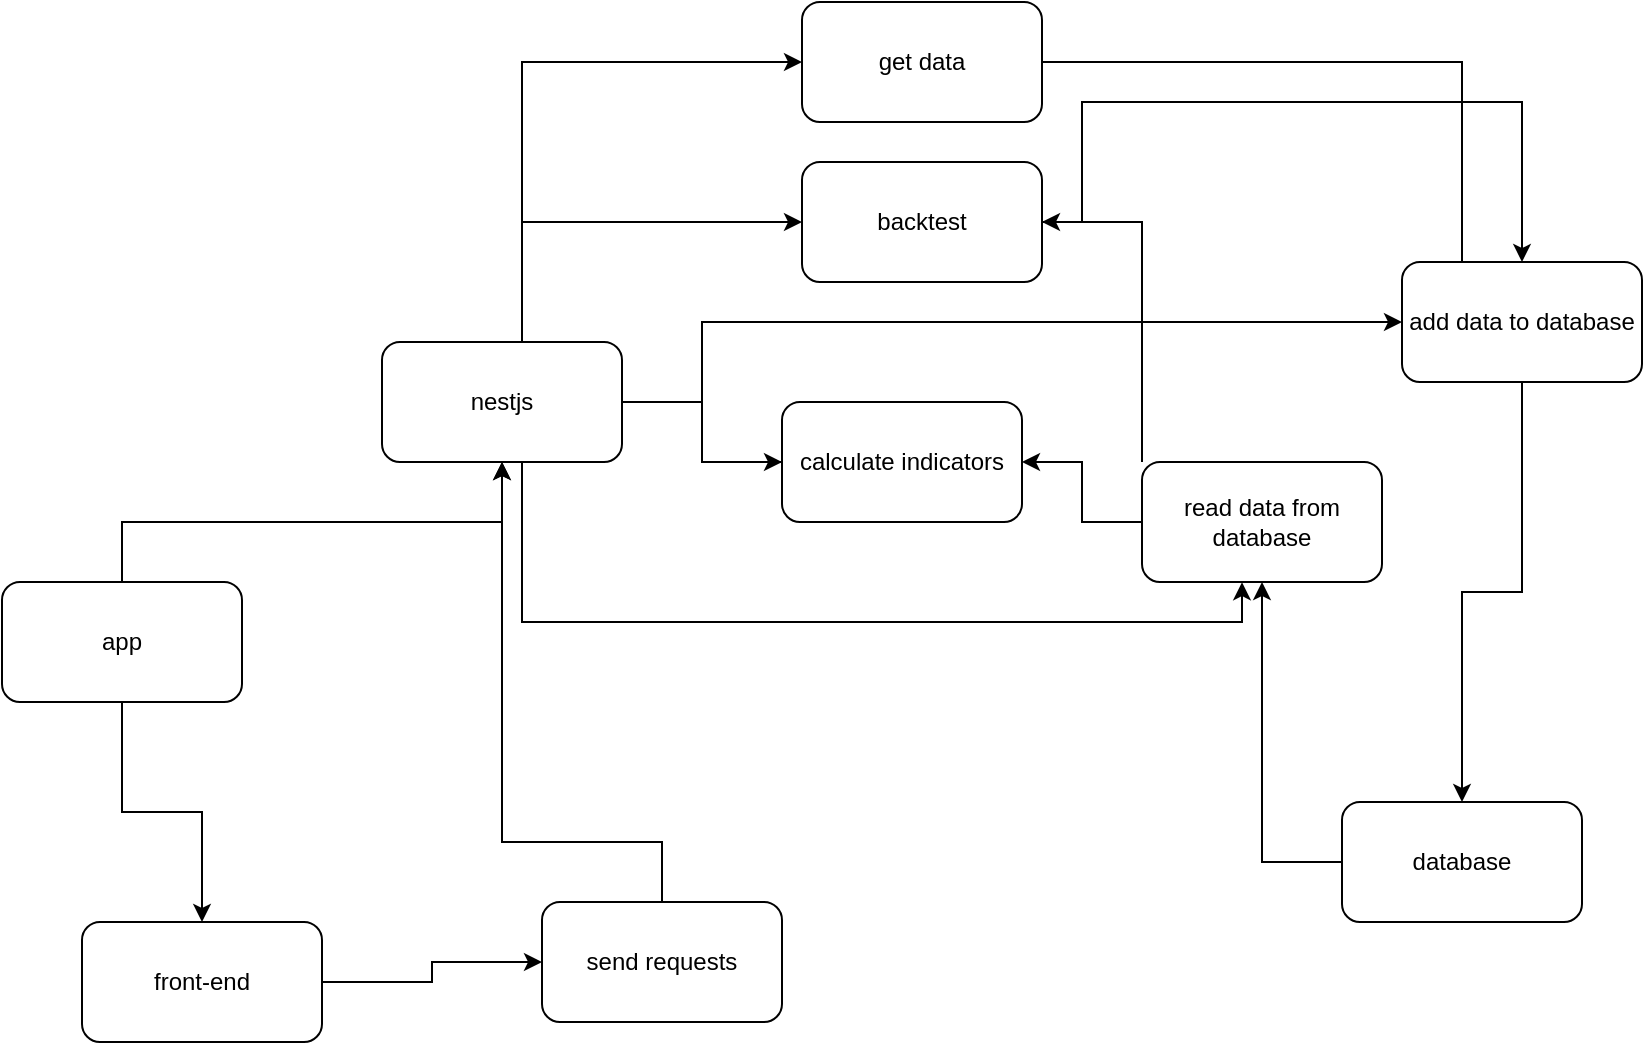<mxfile version="26.0.15">
  <diagram name="Page-1" id="v9FSrAP4_TrSxNLf_Pi7">
    <mxGraphModel dx="1195" dy="615" grid="1" gridSize="10" guides="1" tooltips="1" connect="1" arrows="1" fold="1" page="1" pageScale="1" pageWidth="850" pageHeight="1100" math="0" shadow="0">
      <root>
        <mxCell id="0" />
        <mxCell id="1" parent="0" />
        <mxCell id="MKsZ8BMbO3qATU6l9ftn-25" style="edgeStyle=orthogonalEdgeStyle;rounded=0;orthogonalLoop=1;jettySize=auto;html=1;exitX=0.5;exitY=0;exitDx=0;exitDy=0;entryX=0.5;entryY=1;entryDx=0;entryDy=0;" edge="1" parent="1" source="MKsZ8BMbO3qATU6l9ftn-1" target="MKsZ8BMbO3qATU6l9ftn-8">
          <mxGeometry relative="1" as="geometry" />
        </mxCell>
        <mxCell id="MKsZ8BMbO3qATU6l9ftn-26" style="edgeStyle=orthogonalEdgeStyle;rounded=0;orthogonalLoop=1;jettySize=auto;html=1;entryX=0.5;entryY=0;entryDx=0;entryDy=0;" edge="1" parent="1" source="MKsZ8BMbO3qATU6l9ftn-1" target="MKsZ8BMbO3qATU6l9ftn-4">
          <mxGeometry relative="1" as="geometry" />
        </mxCell>
        <mxCell id="MKsZ8BMbO3qATU6l9ftn-1" value="app" style="rounded=1;whiteSpace=wrap;html=1;" vertex="1" parent="1">
          <mxGeometry x="20" y="300" width="120" height="60" as="geometry" />
        </mxCell>
        <mxCell id="MKsZ8BMbO3qATU6l9ftn-39" style="edgeStyle=orthogonalEdgeStyle;rounded=0;orthogonalLoop=1;jettySize=auto;html=1;" edge="1" parent="1" source="MKsZ8BMbO3qATU6l9ftn-4" target="MKsZ8BMbO3qATU6l9ftn-40">
          <mxGeometry relative="1" as="geometry">
            <mxPoint x="260" y="380" as="targetPoint" />
          </mxGeometry>
        </mxCell>
        <mxCell id="MKsZ8BMbO3qATU6l9ftn-4" value="front-end" style="rounded=1;whiteSpace=wrap;html=1;" vertex="1" parent="1">
          <mxGeometry x="60" y="470" width="120" height="60" as="geometry" />
        </mxCell>
        <mxCell id="MKsZ8BMbO3qATU6l9ftn-29" style="edgeStyle=orthogonalEdgeStyle;rounded=0;orthogonalLoop=1;jettySize=auto;html=1;entryX=0.5;entryY=1;entryDx=0;entryDy=0;" edge="1" parent="1" source="MKsZ8BMbO3qATU6l9ftn-6" target="MKsZ8BMbO3qATU6l9ftn-27">
          <mxGeometry relative="1" as="geometry">
            <Array as="points">
              <mxPoint x="650" y="440" />
            </Array>
          </mxGeometry>
        </mxCell>
        <mxCell id="MKsZ8BMbO3qATU6l9ftn-6" value="database" style="rounded=1;whiteSpace=wrap;html=1;" vertex="1" parent="1">
          <mxGeometry x="690" y="410" width="120" height="60" as="geometry" />
        </mxCell>
        <mxCell id="MKsZ8BMbO3qATU6l9ftn-11" value="" style="edgeStyle=orthogonalEdgeStyle;rounded=0;orthogonalLoop=1;jettySize=auto;html=1;" edge="1" parent="1" source="MKsZ8BMbO3qATU6l9ftn-8" target="MKsZ8BMbO3qATU6l9ftn-10">
          <mxGeometry relative="1" as="geometry">
            <Array as="points">
              <mxPoint x="280" y="70" />
              <mxPoint x="280" y="40" />
            </Array>
          </mxGeometry>
        </mxCell>
        <mxCell id="MKsZ8BMbO3qATU6l9ftn-35" style="edgeStyle=orthogonalEdgeStyle;rounded=0;orthogonalLoop=1;jettySize=auto;html=1;entryX=0;entryY=0.5;entryDx=0;entryDy=0;" edge="1" parent="1" source="MKsZ8BMbO3qATU6l9ftn-8" target="MKsZ8BMbO3qATU6l9ftn-14">
          <mxGeometry relative="1" as="geometry" />
        </mxCell>
        <mxCell id="MKsZ8BMbO3qATU6l9ftn-36" style="edgeStyle=orthogonalEdgeStyle;rounded=0;orthogonalLoop=1;jettySize=auto;html=1;entryX=0;entryY=0.5;entryDx=0;entryDy=0;" edge="1" parent="1" source="MKsZ8BMbO3qATU6l9ftn-8" target="MKsZ8BMbO3qATU6l9ftn-33">
          <mxGeometry relative="1" as="geometry">
            <Array as="points">
              <mxPoint x="280" y="120" />
            </Array>
          </mxGeometry>
        </mxCell>
        <mxCell id="MKsZ8BMbO3qATU6l9ftn-43" style="edgeStyle=orthogonalEdgeStyle;rounded=0;orthogonalLoop=1;jettySize=auto;html=1;entryX=0.415;entryY=1.002;entryDx=0;entryDy=0;entryPerimeter=0;" edge="1" parent="1" source="MKsZ8BMbO3qATU6l9ftn-8" target="MKsZ8BMbO3qATU6l9ftn-27">
          <mxGeometry relative="1" as="geometry">
            <Array as="points">
              <mxPoint x="280" y="320" />
              <mxPoint x="640" y="320" />
              <mxPoint x="640" y="300" />
            </Array>
          </mxGeometry>
        </mxCell>
        <mxCell id="MKsZ8BMbO3qATU6l9ftn-8" value="nestjs" style="whiteSpace=wrap;html=1;rounded=1;" vertex="1" parent="1">
          <mxGeometry x="210" y="180" width="120" height="60" as="geometry" />
        </mxCell>
        <mxCell id="MKsZ8BMbO3qATU6l9ftn-17" style="edgeStyle=orthogonalEdgeStyle;rounded=0;orthogonalLoop=1;jettySize=auto;html=1;entryX=0;entryY=0.5;entryDx=0;entryDy=0;" edge="1" parent="1" source="MKsZ8BMbO3qATU6l9ftn-10" target="MKsZ8BMbO3qATU6l9ftn-12">
          <mxGeometry relative="1" as="geometry">
            <Array as="points">
              <mxPoint x="750" y="40" />
              <mxPoint x="750" y="170" />
            </Array>
          </mxGeometry>
        </mxCell>
        <mxCell id="MKsZ8BMbO3qATU6l9ftn-10" value="get data" style="whiteSpace=wrap;html=1;rounded=1;" vertex="1" parent="1">
          <mxGeometry x="420" y="10" width="120" height="60" as="geometry" />
        </mxCell>
        <mxCell id="MKsZ8BMbO3qATU6l9ftn-24" style="edgeStyle=orthogonalEdgeStyle;rounded=0;orthogonalLoop=1;jettySize=auto;html=1;exitX=0.5;exitY=1;exitDx=0;exitDy=0;entryX=0.5;entryY=0;entryDx=0;entryDy=0;" edge="1" parent="1" source="MKsZ8BMbO3qATU6l9ftn-12" target="MKsZ8BMbO3qATU6l9ftn-6">
          <mxGeometry relative="1" as="geometry" />
        </mxCell>
        <mxCell id="MKsZ8BMbO3qATU6l9ftn-12" value="add data to database" style="rounded=1;whiteSpace=wrap;html=1;" vertex="1" parent="1">
          <mxGeometry x="720" y="140" width="120" height="60" as="geometry" />
        </mxCell>
        <mxCell id="MKsZ8BMbO3qATU6l9ftn-32" style="edgeStyle=orthogonalEdgeStyle;rounded=0;orthogonalLoop=1;jettySize=auto;html=1;entryX=0;entryY=0.5;entryDx=0;entryDy=0;" edge="1" parent="1" source="MKsZ8BMbO3qATU6l9ftn-14" target="MKsZ8BMbO3qATU6l9ftn-12">
          <mxGeometry relative="1" as="geometry">
            <Array as="points">
              <mxPoint x="370" y="240" />
              <mxPoint x="370" y="170" />
            </Array>
          </mxGeometry>
        </mxCell>
        <mxCell id="MKsZ8BMbO3qATU6l9ftn-14" value="calculate indicators" style="rounded=1;whiteSpace=wrap;html=1;" vertex="1" parent="1">
          <mxGeometry x="410" y="210" width="120" height="60" as="geometry" />
        </mxCell>
        <mxCell id="MKsZ8BMbO3qATU6l9ftn-30" style="edgeStyle=orthogonalEdgeStyle;rounded=0;orthogonalLoop=1;jettySize=auto;html=1;entryX=1;entryY=0.5;entryDx=0;entryDy=0;" edge="1" parent="1" source="MKsZ8BMbO3qATU6l9ftn-27" target="MKsZ8BMbO3qATU6l9ftn-14">
          <mxGeometry relative="1" as="geometry" />
        </mxCell>
        <mxCell id="MKsZ8BMbO3qATU6l9ftn-34" style="edgeStyle=orthogonalEdgeStyle;rounded=0;orthogonalLoop=1;jettySize=auto;html=1;entryX=1;entryY=0.5;entryDx=0;entryDy=0;" edge="1" parent="1" source="MKsZ8BMbO3qATU6l9ftn-27" target="MKsZ8BMbO3qATU6l9ftn-33">
          <mxGeometry relative="1" as="geometry">
            <Array as="points">
              <mxPoint x="590" y="120" />
            </Array>
          </mxGeometry>
        </mxCell>
        <mxCell id="MKsZ8BMbO3qATU6l9ftn-27" value="read data from database" style="rounded=1;whiteSpace=wrap;html=1;" vertex="1" parent="1">
          <mxGeometry x="590" y="240" width="120" height="60" as="geometry" />
        </mxCell>
        <mxCell id="MKsZ8BMbO3qATU6l9ftn-38" style="edgeStyle=orthogonalEdgeStyle;rounded=0;orthogonalLoop=1;jettySize=auto;html=1;entryX=0.5;entryY=0;entryDx=0;entryDy=0;" edge="1" parent="1" source="MKsZ8BMbO3qATU6l9ftn-33" target="MKsZ8BMbO3qATU6l9ftn-12">
          <mxGeometry relative="1" as="geometry">
            <Array as="points">
              <mxPoint x="560" y="60" />
              <mxPoint x="780" y="60" />
            </Array>
          </mxGeometry>
        </mxCell>
        <mxCell id="MKsZ8BMbO3qATU6l9ftn-33" value="backtest" style="rounded=1;whiteSpace=wrap;html=1;" vertex="1" parent="1">
          <mxGeometry x="420" y="90" width="120" height="60" as="geometry" />
        </mxCell>
        <mxCell id="MKsZ8BMbO3qATU6l9ftn-41" style="edgeStyle=orthogonalEdgeStyle;rounded=0;orthogonalLoop=1;jettySize=auto;html=1;entryX=0.5;entryY=1;entryDx=0;entryDy=0;" edge="1" parent="1" source="MKsZ8BMbO3qATU6l9ftn-40" target="MKsZ8BMbO3qATU6l9ftn-8">
          <mxGeometry relative="1" as="geometry">
            <Array as="points">
              <mxPoint x="350" y="430" />
              <mxPoint x="270" y="430" />
            </Array>
          </mxGeometry>
        </mxCell>
        <mxCell id="MKsZ8BMbO3qATU6l9ftn-40" value="send requests" style="rounded=1;whiteSpace=wrap;html=1;" vertex="1" parent="1">
          <mxGeometry x="290" y="460" width="120" height="60" as="geometry" />
        </mxCell>
      </root>
    </mxGraphModel>
  </diagram>
</mxfile>
